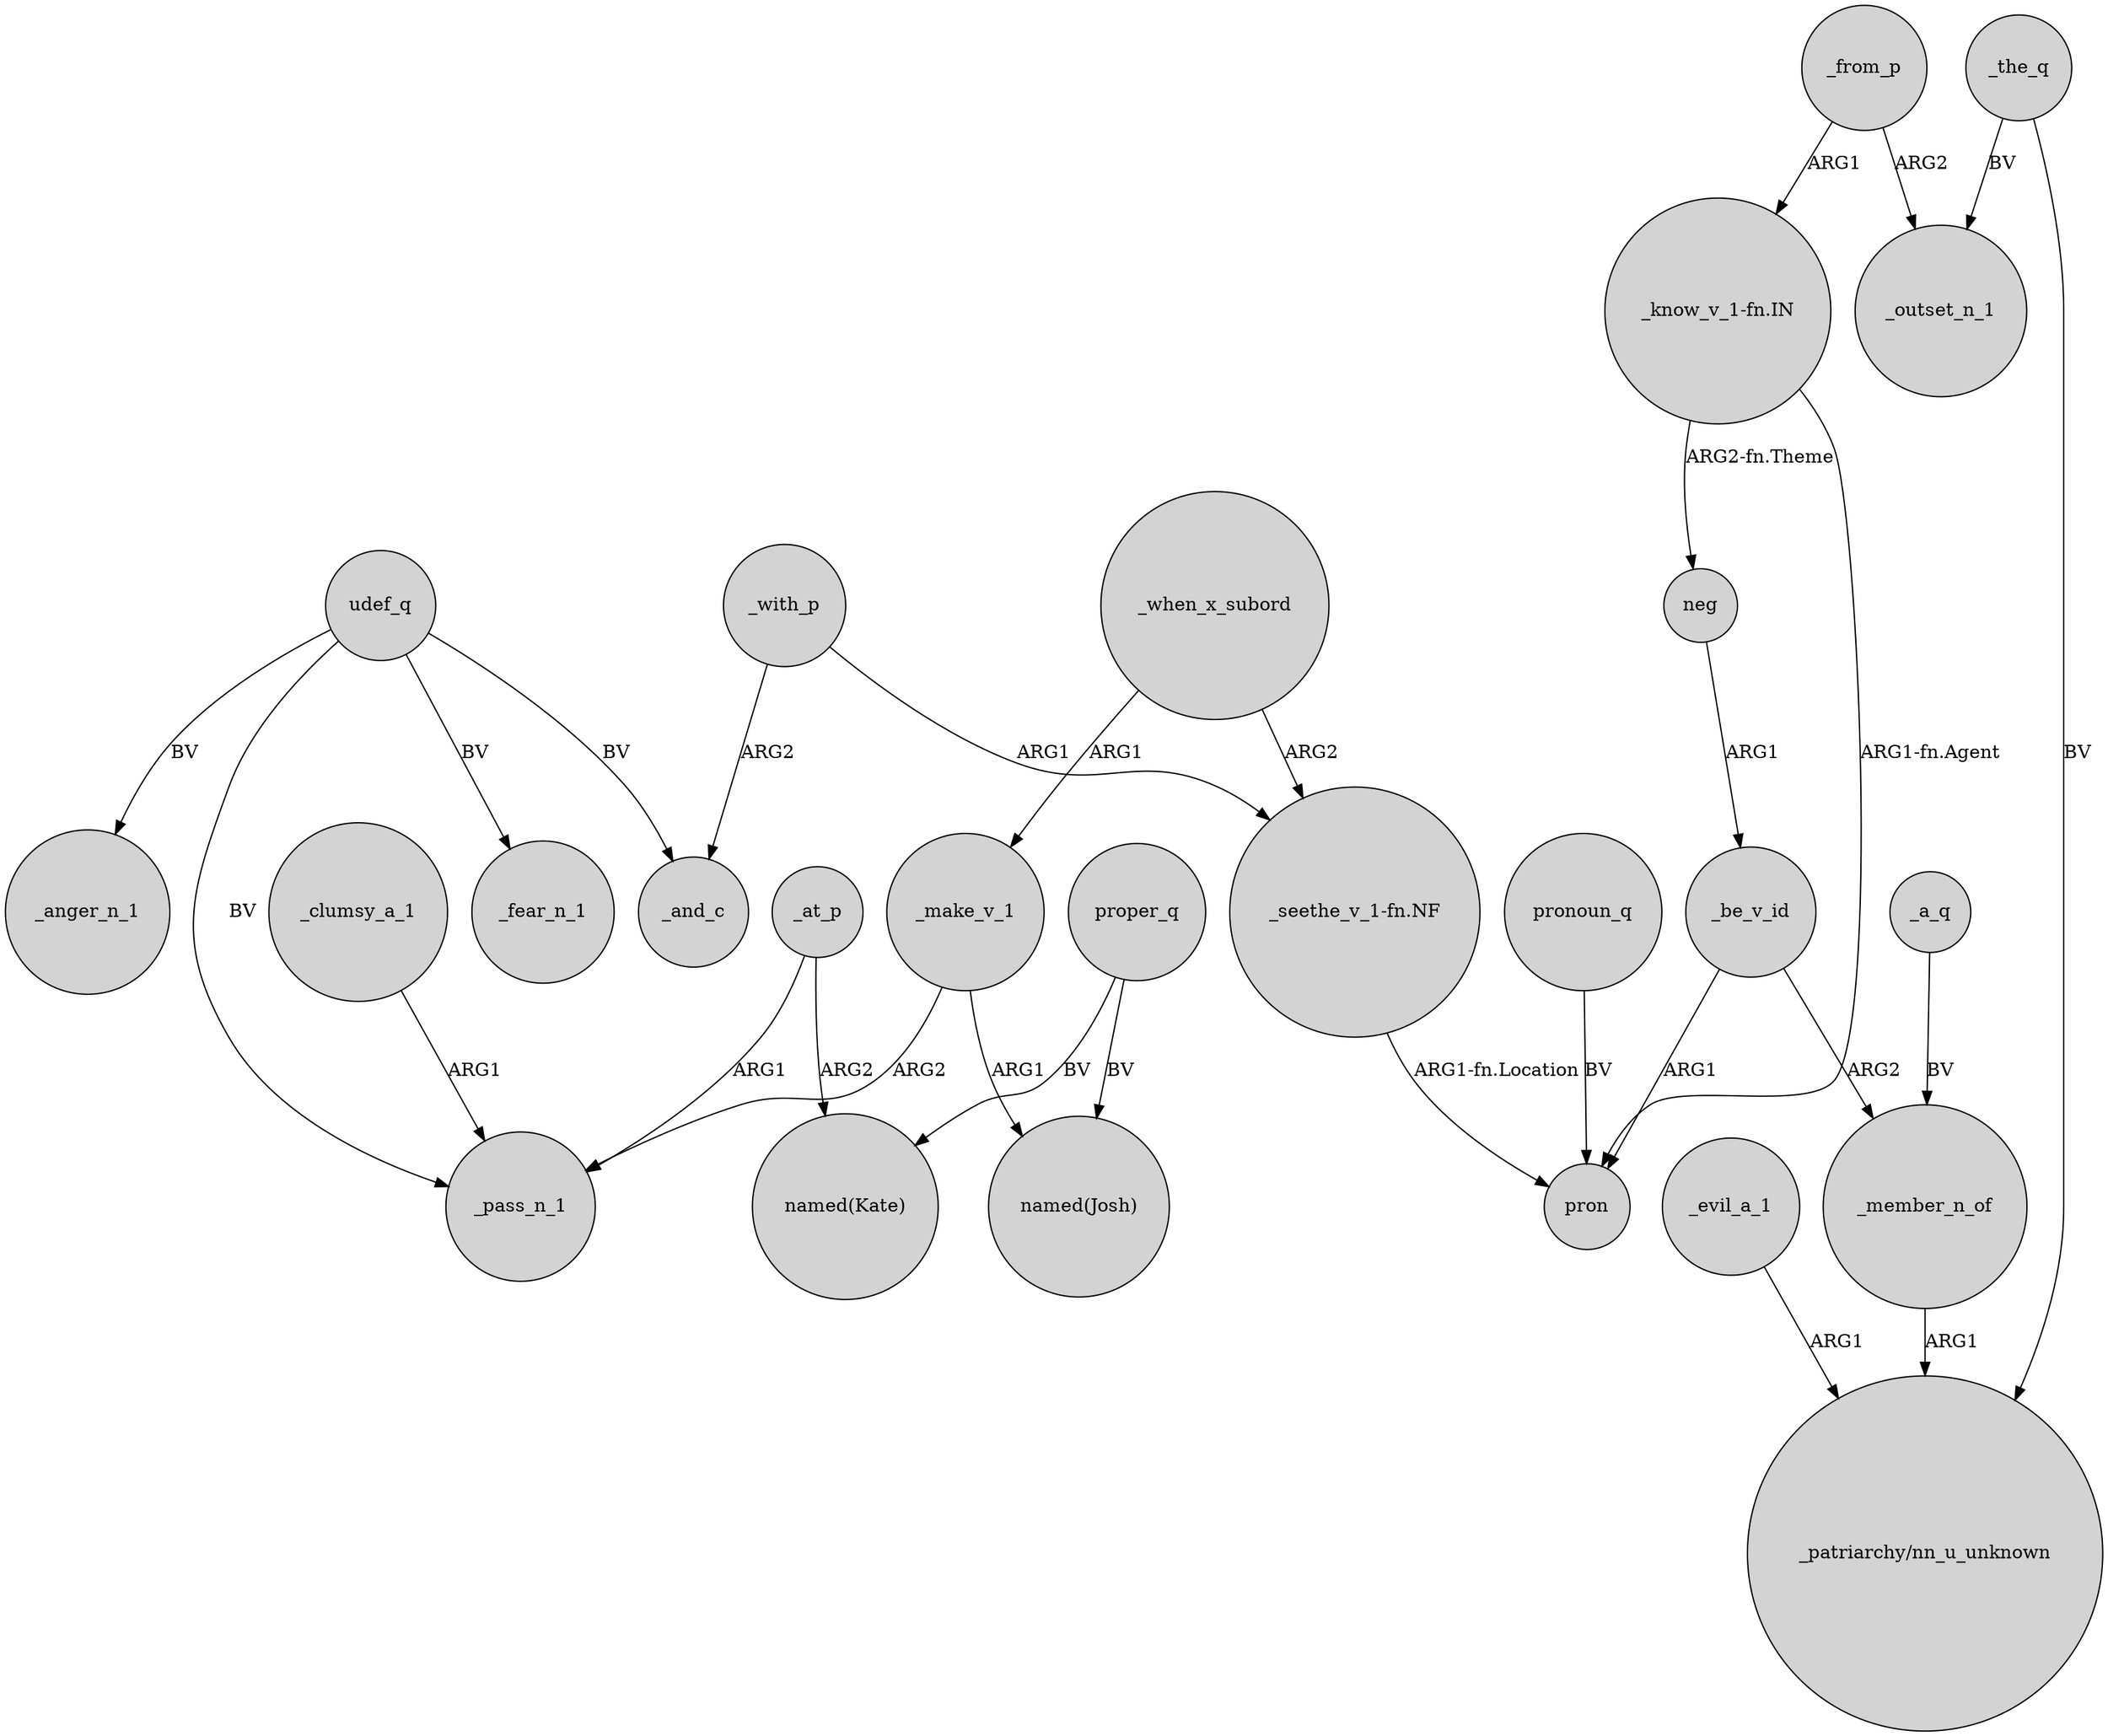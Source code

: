digraph {
	node [shape=circle style=filled]
	_with_p -> _and_c [label=ARG2]
	"_know_v_1-fn.IN" -> neg [label="ARG2-fn.Theme"]
	_evil_a_1 -> "_patriarchy/nn_u_unknown" [label=ARG1]
	_make_v_1 -> _pass_n_1 [label=ARG2]
	_member_n_of -> "_patriarchy/nn_u_unknown" [label=ARG1]
	udef_q -> _pass_n_1 [label=BV]
	_clumsy_a_1 -> _pass_n_1 [label=ARG1]
	_at_p -> "named(Kate)" [label=ARG2]
	_when_x_subord -> _make_v_1 [label=ARG1]
	"_know_v_1-fn.IN" -> pron [label="ARG1-fn.Agent"]
	"_seethe_v_1-fn.NF" -> pron [label="ARG1-fn.Location"]
	proper_q -> "named(Kate)" [label=BV]
	_from_p -> _outset_n_1 [label=ARG2]
	_be_v_id -> pron [label=ARG1]
	udef_q -> _fear_n_1 [label=BV]
	_be_v_id -> _member_n_of [label=ARG2]
	pronoun_q -> pron [label=BV]
	_when_x_subord -> "_seethe_v_1-fn.NF" [label=ARG2]
	_the_q -> _outset_n_1 [label=BV]
	_from_p -> "_know_v_1-fn.IN" [label=ARG1]
	_at_p -> _pass_n_1 [label=ARG1]
	_with_p -> "_seethe_v_1-fn.NF" [label=ARG1]
	neg -> _be_v_id [label=ARG1]
	proper_q -> "named(Josh)" [label=BV]
	_make_v_1 -> "named(Josh)" [label=ARG1]
	udef_q -> _and_c [label=BV]
	_a_q -> _member_n_of [label=BV]
	udef_q -> _anger_n_1 [label=BV]
	_the_q -> "_patriarchy/nn_u_unknown" [label=BV]
}
